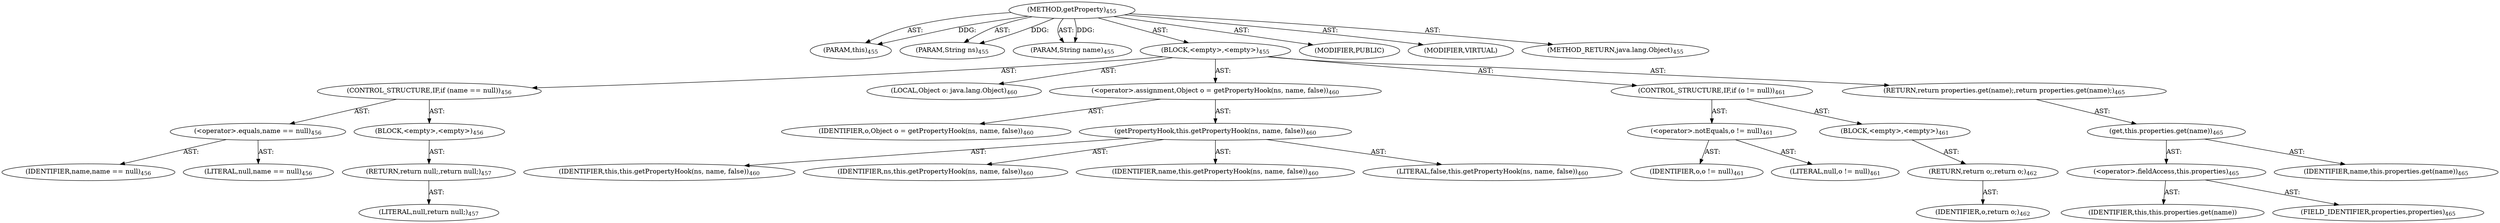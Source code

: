 digraph "getProperty" {  
"111669149709" [label = <(METHOD,getProperty)<SUB>455</SUB>> ]
"115964117001" [label = <(PARAM,this)<SUB>455</SUB>> ]
"115964117037" [label = <(PARAM,String ns)<SUB>455</SUB>> ]
"115964117038" [label = <(PARAM,String name)<SUB>455</SUB>> ]
"25769803812" [label = <(BLOCK,&lt;empty&gt;,&lt;empty&gt;)<SUB>455</SUB>> ]
"47244640279" [label = <(CONTROL_STRUCTURE,IF,if (name == null))<SUB>456</SUB>> ]
"30064771237" [label = <(&lt;operator&gt;.equals,name == null)<SUB>456</SUB>> ]
"68719476912" [label = <(IDENTIFIER,name,name == null)<SUB>456</SUB>> ]
"90194313272" [label = <(LITERAL,null,name == null)<SUB>456</SUB>> ]
"25769803813" [label = <(BLOCK,&lt;empty&gt;,&lt;empty&gt;)<SUB>456</SUB>> ]
"146028888082" [label = <(RETURN,return null;,return null;)<SUB>457</SUB>> ]
"90194313273" [label = <(LITERAL,null,return null;)<SUB>457</SUB>> ]
"94489280528" [label = <(LOCAL,Object o: java.lang.Object)<SUB>460</SUB>> ]
"30064771238" [label = <(&lt;operator&gt;.assignment,Object o = getPropertyHook(ns, name, false))<SUB>460</SUB>> ]
"68719476913" [label = <(IDENTIFIER,o,Object o = getPropertyHook(ns, name, false))<SUB>460</SUB>> ]
"30064771239" [label = <(getPropertyHook,this.getPropertyHook(ns, name, false))<SUB>460</SUB>> ]
"68719476748" [label = <(IDENTIFIER,this,this.getPropertyHook(ns, name, false))<SUB>460</SUB>> ]
"68719476914" [label = <(IDENTIFIER,ns,this.getPropertyHook(ns, name, false))<SUB>460</SUB>> ]
"68719476915" [label = <(IDENTIFIER,name,this.getPropertyHook(ns, name, false))<SUB>460</SUB>> ]
"90194313274" [label = <(LITERAL,false,this.getPropertyHook(ns, name, false))<SUB>460</SUB>> ]
"47244640280" [label = <(CONTROL_STRUCTURE,IF,if (o != null))<SUB>461</SUB>> ]
"30064771240" [label = <(&lt;operator&gt;.notEquals,o != null)<SUB>461</SUB>> ]
"68719476916" [label = <(IDENTIFIER,o,o != null)<SUB>461</SUB>> ]
"90194313275" [label = <(LITERAL,null,o != null)<SUB>461</SUB>> ]
"25769803814" [label = <(BLOCK,&lt;empty&gt;,&lt;empty&gt;)<SUB>461</SUB>> ]
"146028888083" [label = <(RETURN,return o;,return o;)<SUB>462</SUB>> ]
"68719476917" [label = <(IDENTIFIER,o,return o;)<SUB>462</SUB>> ]
"146028888084" [label = <(RETURN,return properties.get(name);,return properties.get(name);)<SUB>465</SUB>> ]
"30064771241" [label = <(get,this.properties.get(name))<SUB>465</SUB>> ]
"30064771242" [label = <(&lt;operator&gt;.fieldAccess,this.properties)<SUB>465</SUB>> ]
"68719476918" [label = <(IDENTIFIER,this,this.properties.get(name))> ]
"55834574884" [label = <(FIELD_IDENTIFIER,properties,properties)<SUB>465</SUB>> ]
"68719476919" [label = <(IDENTIFIER,name,this.properties.get(name))<SUB>465</SUB>> ]
"133143986207" [label = <(MODIFIER,PUBLIC)> ]
"133143986208" [label = <(MODIFIER,VIRTUAL)> ]
"128849018893" [label = <(METHOD_RETURN,java.lang.Object)<SUB>455</SUB>> ]
  "111669149709" -> "115964117001"  [ label = "AST: "] 
  "111669149709" -> "115964117037"  [ label = "AST: "] 
  "111669149709" -> "115964117038"  [ label = "AST: "] 
  "111669149709" -> "25769803812"  [ label = "AST: "] 
  "111669149709" -> "133143986207"  [ label = "AST: "] 
  "111669149709" -> "133143986208"  [ label = "AST: "] 
  "111669149709" -> "128849018893"  [ label = "AST: "] 
  "25769803812" -> "47244640279"  [ label = "AST: "] 
  "25769803812" -> "94489280528"  [ label = "AST: "] 
  "25769803812" -> "30064771238"  [ label = "AST: "] 
  "25769803812" -> "47244640280"  [ label = "AST: "] 
  "25769803812" -> "146028888084"  [ label = "AST: "] 
  "47244640279" -> "30064771237"  [ label = "AST: "] 
  "47244640279" -> "25769803813"  [ label = "AST: "] 
  "30064771237" -> "68719476912"  [ label = "AST: "] 
  "30064771237" -> "90194313272"  [ label = "AST: "] 
  "25769803813" -> "146028888082"  [ label = "AST: "] 
  "146028888082" -> "90194313273"  [ label = "AST: "] 
  "30064771238" -> "68719476913"  [ label = "AST: "] 
  "30064771238" -> "30064771239"  [ label = "AST: "] 
  "30064771239" -> "68719476748"  [ label = "AST: "] 
  "30064771239" -> "68719476914"  [ label = "AST: "] 
  "30064771239" -> "68719476915"  [ label = "AST: "] 
  "30064771239" -> "90194313274"  [ label = "AST: "] 
  "47244640280" -> "30064771240"  [ label = "AST: "] 
  "47244640280" -> "25769803814"  [ label = "AST: "] 
  "30064771240" -> "68719476916"  [ label = "AST: "] 
  "30064771240" -> "90194313275"  [ label = "AST: "] 
  "25769803814" -> "146028888083"  [ label = "AST: "] 
  "146028888083" -> "68719476917"  [ label = "AST: "] 
  "146028888084" -> "30064771241"  [ label = "AST: "] 
  "30064771241" -> "30064771242"  [ label = "AST: "] 
  "30064771241" -> "68719476919"  [ label = "AST: "] 
  "30064771242" -> "68719476918"  [ label = "AST: "] 
  "30064771242" -> "55834574884"  [ label = "AST: "] 
  "111669149709" -> "115964117001"  [ label = "DDG: "] 
  "111669149709" -> "115964117037"  [ label = "DDG: "] 
  "111669149709" -> "115964117038"  [ label = "DDG: "] 
}
